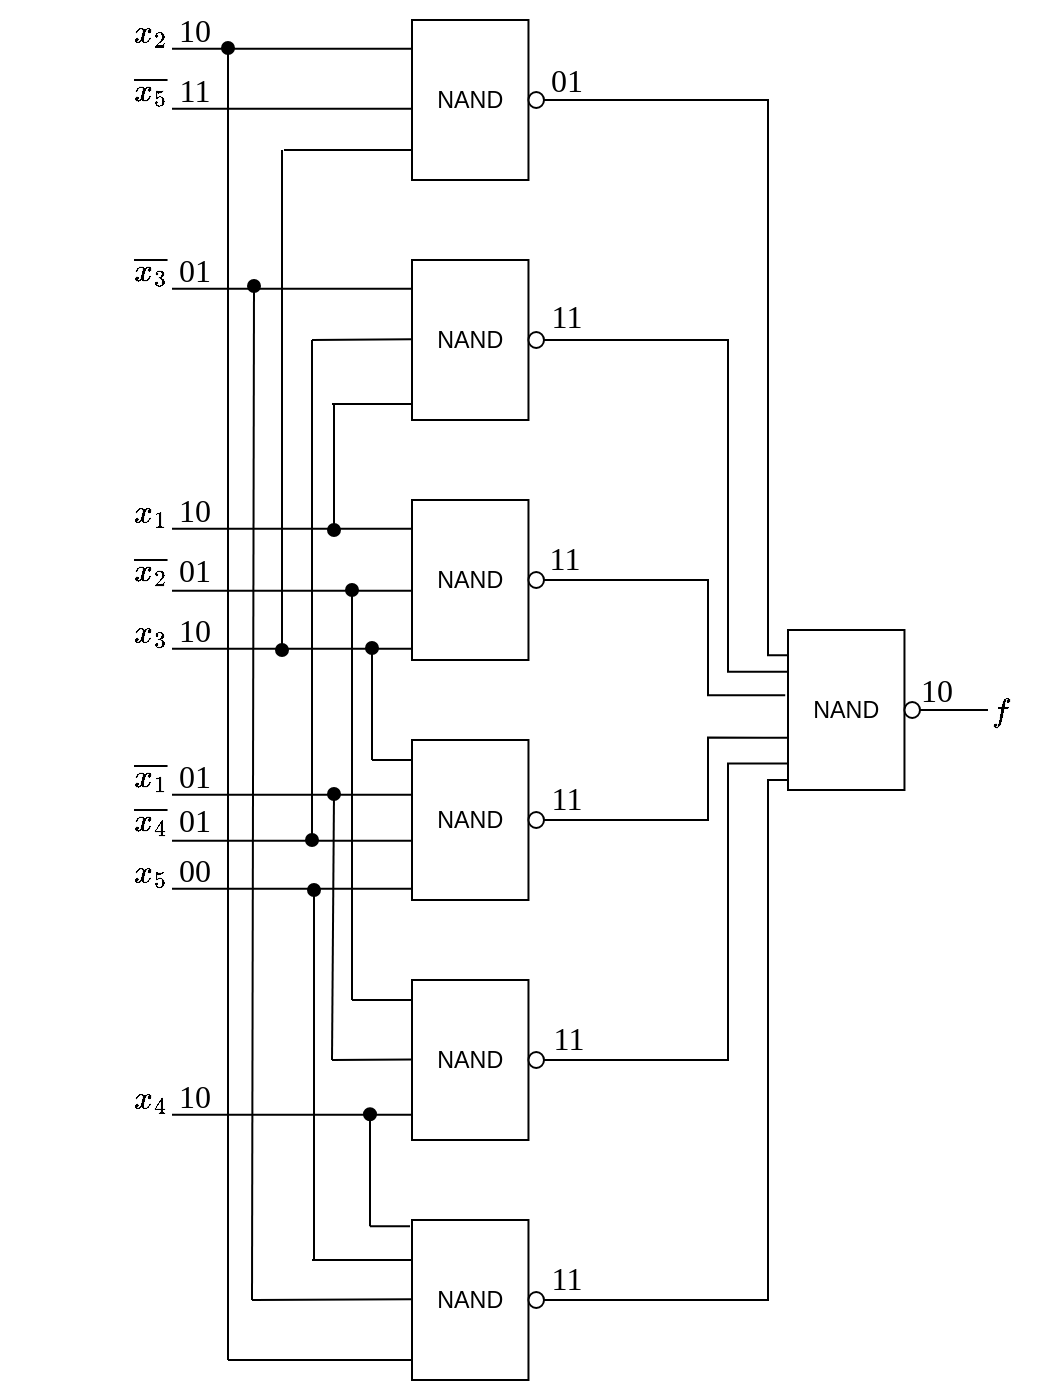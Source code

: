 <mxfile version="20.8.5" type="device"><diagram id="8wihHH5TaFyfH1g_Rn-3" name="Page-1"><mxGraphModel dx="1593" dy="895" grid="1" gridSize="10" guides="1" tooltips="1" connect="1" arrows="1" fold="1" page="1" pageScale="1" pageWidth="850" pageHeight="1100" math="1" shadow="0"><root><mxCell id="0"/><mxCell id="1" parent="0"/><mxCell id="DXkoz0VdOrEt7bNEE5sp-147" style="edgeStyle=orthogonalEdgeStyle;rounded=0;orthogonalLoop=1;jettySize=auto;html=1;entryX=-0.021;entryY=0.408;entryDx=0;entryDy=0;entryPerimeter=0;endArrow=none;endFill=0;" edge="1" parent="1" source="DXkoz0VdOrEt7bNEE5sp-1" target="DXkoz0VdOrEt7bNEE5sp-144"><mxGeometry relative="1" as="geometry"><Array as="points"><mxPoint x="360" y="319"/><mxPoint x="360" y="377"/></Array></mxGeometry></mxCell><mxCell id="DXkoz0VdOrEt7bNEE5sp-1" value="" style="verticalLabelPosition=bottom;shadow=0;dashed=0;align=center;html=1;verticalAlign=top;shape=mxgraph.electrical.iec_logic_gates.nand_2;" vertex="1" parent="1"><mxGeometry x="212" y="279" width="66" height="80" as="geometry"/></mxCell><mxCell id="DXkoz0VdOrEt7bNEE5sp-3" value="&lt;div style=&quot;font-size: 16px;&quot;&gt;$$x_1$$&lt;/div&gt;" style="text;html=1;align=center;verticalAlign=middle;resizable=0;points=[];autosize=1;strokeColor=none;fillColor=none;fontFamily=Times New Roman;fontSize=16;" vertex="1" parent="1"><mxGeometry x="41" y="269" width="80" height="30" as="geometry"/></mxCell><mxCell id="DXkoz0VdOrEt7bNEE5sp-4" value="10" style="text;html=1;align=center;verticalAlign=middle;resizable=0;points=[];autosize=1;strokeColor=none;fillColor=none;fontSize=16;fontFamily=Times New Roman;" vertex="1" parent="1"><mxGeometry x="82.62" y="269" width="40" height="30" as="geometry"/></mxCell><mxCell id="DXkoz0VdOrEt7bNEE5sp-15" value="&lt;div style=&quot;font-size: 16px;&quot;&gt;$$\overline{x_2}$$&lt;/div&gt;" style="text;html=1;align=center;verticalAlign=middle;resizable=0;points=[];autosize=1;strokeColor=none;fillColor=none;fontFamily=Times New Roman;fontSize=16;" vertex="1" parent="1"><mxGeometry x="6.0" y="299" width="150" height="30" as="geometry"/></mxCell><mxCell id="DXkoz0VdOrEt7bNEE5sp-16" value="01" style="text;html=1;align=center;verticalAlign=middle;resizable=0;points=[];autosize=1;strokeColor=none;fillColor=none;fontSize=16;fontFamily=Times New Roman;" vertex="1" parent="1"><mxGeometry x="82.62" y="299" width="40" height="30" as="geometry"/></mxCell><mxCell id="DXkoz0VdOrEt7bNEE5sp-17" value="" style="endArrow=none;html=1;rounded=0;entryX=0.027;entryY=0.187;entryDx=0;entryDy=0;entryPerimeter=0;" edge="1" parent="1"><mxGeometry width="50" height="50" relative="1" as="geometry"><mxPoint x="92" y="324.39" as="sourcePoint"/><mxPoint x="212" y="324.39" as="targetPoint"/></mxGeometry></mxCell><mxCell id="DXkoz0VdOrEt7bNEE5sp-18" value="&lt;div style=&quot;font-size: 16px;&quot;&gt;$$x_3$$&lt;/div&gt;" style="text;html=1;align=center;verticalAlign=middle;resizable=0;points=[];autosize=1;strokeColor=none;fillColor=none;fontFamily=Times New Roman;fontSize=16;" vertex="1" parent="1"><mxGeometry x="41" y="329" width="80" height="30" as="geometry"/></mxCell><mxCell id="DXkoz0VdOrEt7bNEE5sp-19" value="10" style="text;html=1;align=center;verticalAlign=middle;resizable=0;points=[];autosize=1;strokeColor=none;fillColor=none;fontSize=16;fontFamily=Times New Roman;" vertex="1" parent="1"><mxGeometry x="82.62" y="329" width="40" height="30" as="geometry"/></mxCell><mxCell id="DXkoz0VdOrEt7bNEE5sp-71" value="" style="endArrow=none;html=1;rounded=0;entryX=0.027;entryY=0.187;entryDx=0;entryDy=0;entryPerimeter=0;" edge="1" parent="1"><mxGeometry width="50" height="50" relative="1" as="geometry"><mxPoint x="92" y="293.39" as="sourcePoint"/><mxPoint x="212" y="293.39" as="targetPoint"/></mxGeometry></mxCell><mxCell id="DXkoz0VdOrEt7bNEE5sp-72" value="" style="endArrow=none;html=1;rounded=0;entryX=0.027;entryY=0.187;entryDx=0;entryDy=0;entryPerimeter=0;" edge="1" parent="1"><mxGeometry width="50" height="50" relative="1" as="geometry"><mxPoint x="92" y="353.39" as="sourcePoint"/><mxPoint x="212" y="353.39" as="targetPoint"/></mxGeometry></mxCell><mxCell id="DXkoz0VdOrEt7bNEE5sp-150" style="edgeStyle=orthogonalEdgeStyle;rounded=0;orthogonalLoop=1;jettySize=auto;html=1;entryX=-0.004;entryY=0.673;entryDx=0;entryDy=0;entryPerimeter=0;endArrow=none;endFill=0;" edge="1" parent="1" source="DXkoz0VdOrEt7bNEE5sp-73" target="DXkoz0VdOrEt7bNEE5sp-144"><mxGeometry relative="1" as="geometry"><Array as="points"><mxPoint x="360" y="439"/><mxPoint x="360" y="398"/></Array></mxGeometry></mxCell><mxCell id="DXkoz0VdOrEt7bNEE5sp-73" value="" style="verticalLabelPosition=bottom;shadow=0;dashed=0;align=center;html=1;verticalAlign=top;shape=mxgraph.electrical.iec_logic_gates.nand_2;" vertex="1" parent="1"><mxGeometry x="212" y="399" width="66" height="80" as="geometry"/></mxCell><mxCell id="DXkoz0VdOrEt7bNEE5sp-74" value="&lt;div style=&quot;font-size: 16px;&quot;&gt;$$\overline{x_1}$$&lt;/div&gt;" style="text;html=1;align=center;verticalAlign=middle;resizable=0;points=[];autosize=1;strokeColor=none;fillColor=none;fontFamily=Times New Roman;fontSize=16;" vertex="1" parent="1"><mxGeometry x="6" y="402" width="150" height="30" as="geometry"/></mxCell><mxCell id="DXkoz0VdOrEt7bNEE5sp-75" value="01" style="text;html=1;align=center;verticalAlign=middle;resizable=0;points=[];autosize=1;strokeColor=none;fillColor=none;fontSize=16;fontFamily=Times New Roman;" vertex="1" parent="1"><mxGeometry x="82.62" y="402" width="40" height="30" as="geometry"/></mxCell><mxCell id="DXkoz0VdOrEt7bNEE5sp-76" value="&lt;div style=&quot;font-size: 16px;&quot;&gt;$$\overline{x_4}$$&lt;/div&gt;" style="text;html=1;align=center;verticalAlign=middle;resizable=0;points=[];autosize=1;strokeColor=none;fillColor=none;fontFamily=Times New Roman;fontSize=16;" vertex="1" parent="1"><mxGeometry x="6.0" y="424" width="150" height="30" as="geometry"/></mxCell><mxCell id="DXkoz0VdOrEt7bNEE5sp-77" value="01" style="text;html=1;align=center;verticalAlign=middle;resizable=0;points=[];autosize=1;strokeColor=none;fillColor=none;fontSize=16;fontFamily=Times New Roman;" vertex="1" parent="1"><mxGeometry x="82.62" y="424" width="40" height="30" as="geometry"/></mxCell><mxCell id="DXkoz0VdOrEt7bNEE5sp-78" value="" style="endArrow=none;html=1;rounded=0;entryX=0.027;entryY=0.187;entryDx=0;entryDy=0;entryPerimeter=0;" edge="1" parent="1"><mxGeometry width="50" height="50" relative="1" as="geometry"><mxPoint x="92" y="449.39" as="sourcePoint"/><mxPoint x="212" y="449.39" as="targetPoint"/></mxGeometry></mxCell><mxCell id="DXkoz0VdOrEt7bNEE5sp-79" value="&lt;div style=&quot;font-size: 16px;&quot;&gt;$$x_5$$&lt;/div&gt;" style="text;html=1;align=center;verticalAlign=middle;resizable=0;points=[];autosize=1;strokeColor=none;fillColor=none;fontFamily=Times New Roman;fontSize=16;" vertex="1" parent="1"><mxGeometry x="41" y="449" width="80" height="30" as="geometry"/></mxCell><mxCell id="DXkoz0VdOrEt7bNEE5sp-80" value="00" style="text;html=1;align=center;verticalAlign=middle;resizable=0;points=[];autosize=1;strokeColor=none;fillColor=none;fontSize=16;fontFamily=Times New Roman;" vertex="1" parent="1"><mxGeometry x="82.62" y="449" width="40" height="30" as="geometry"/></mxCell><mxCell id="DXkoz0VdOrEt7bNEE5sp-81" value="" style="endArrow=none;html=1;rounded=0;entryX=0.027;entryY=0.187;entryDx=0;entryDy=0;entryPerimeter=0;" edge="1" parent="1"><mxGeometry width="50" height="50" relative="1" as="geometry"><mxPoint x="92" y="426.39" as="sourcePoint"/><mxPoint x="212" y="426.39" as="targetPoint"/></mxGeometry></mxCell><mxCell id="DXkoz0VdOrEt7bNEE5sp-82" value="" style="endArrow=none;html=1;rounded=0;entryX=0.027;entryY=0.187;entryDx=0;entryDy=0;entryPerimeter=0;" edge="1" parent="1"><mxGeometry width="50" height="50" relative="1" as="geometry"><mxPoint x="92" y="473.39" as="sourcePoint"/><mxPoint x="212" y="473.39" as="targetPoint"/></mxGeometry></mxCell><mxCell id="DXkoz0VdOrEt7bNEE5sp-83" value="" style="endArrow=oval;html=1;rounded=0;endFill=1;" edge="1" parent="1"><mxGeometry width="50" height="50" relative="1" as="geometry"><mxPoint x="192" y="409" as="sourcePoint"/><mxPoint x="192" y="353.0" as="targetPoint"/></mxGeometry></mxCell><mxCell id="DXkoz0VdOrEt7bNEE5sp-84" value="" style="endArrow=none;html=1;rounded=0;entryX=0.027;entryY=0.187;entryDx=0;entryDy=0;entryPerimeter=0;" edge="1" parent="1"><mxGeometry width="50" height="50" relative="1" as="geometry"><mxPoint x="192" y="409" as="sourcePoint"/><mxPoint x="212" y="409.0" as="targetPoint"/></mxGeometry></mxCell><mxCell id="DXkoz0VdOrEt7bNEE5sp-149" style="edgeStyle=orthogonalEdgeStyle;rounded=0;orthogonalLoop=1;jettySize=auto;html=1;entryX=-0.004;entryY=0.835;entryDx=0;entryDy=0;entryPerimeter=0;endArrow=none;endFill=0;" edge="1" parent="1" source="DXkoz0VdOrEt7bNEE5sp-85" target="DXkoz0VdOrEt7bNEE5sp-144"><mxGeometry relative="1" as="geometry"><Array as="points"><mxPoint x="370" y="559"/><mxPoint x="370" y="411"/></Array></mxGeometry></mxCell><mxCell id="DXkoz0VdOrEt7bNEE5sp-85" value="" style="verticalLabelPosition=bottom;shadow=0;dashed=0;align=center;html=1;verticalAlign=top;shape=mxgraph.electrical.iec_logic_gates.nand_2;" vertex="1" parent="1"><mxGeometry x="212" y="519" width="66" height="80" as="geometry"/></mxCell><mxCell id="DXkoz0VdOrEt7bNEE5sp-91" value="&lt;div style=&quot;font-size: 16px;&quot;&gt;$$x_4$$&lt;/div&gt;" style="text;html=1;align=center;verticalAlign=middle;resizable=0;points=[];autosize=1;strokeColor=none;fillColor=none;fontFamily=Times New Roman;fontSize=16;" vertex="1" parent="1"><mxGeometry x="41" y="562" width="80" height="30" as="geometry"/></mxCell><mxCell id="DXkoz0VdOrEt7bNEE5sp-92" value="10" style="text;html=1;align=center;verticalAlign=middle;resizable=0;points=[];autosize=1;strokeColor=none;fillColor=none;fontSize=16;fontFamily=Times New Roman;" vertex="1" parent="1"><mxGeometry x="82.62" y="562" width="40" height="30" as="geometry"/></mxCell><mxCell id="DXkoz0VdOrEt7bNEE5sp-94" value="" style="endArrow=none;html=1;rounded=0;entryX=0.027;entryY=0.187;entryDx=0;entryDy=0;entryPerimeter=0;" edge="1" parent="1"><mxGeometry width="50" height="50" relative="1" as="geometry"><mxPoint x="92" y="586.39" as="sourcePoint"/><mxPoint x="212" y="586.39" as="targetPoint"/></mxGeometry></mxCell><mxCell id="DXkoz0VdOrEt7bNEE5sp-95" value="" style="endArrow=oval;html=1;rounded=0;endFill=1;" edge="1" parent="1"><mxGeometry width="50" height="50" relative="1" as="geometry"><mxPoint x="182" y="529" as="sourcePoint"/><mxPoint x="182" y="324.0" as="targetPoint"/></mxGeometry></mxCell><mxCell id="DXkoz0VdOrEt7bNEE5sp-97" value="" style="endArrow=none;html=1;rounded=0;entryX=0.027;entryY=0.187;entryDx=0;entryDy=0;entryPerimeter=0;" edge="1" parent="1"><mxGeometry width="50" height="50" relative="1" as="geometry"><mxPoint x="182" y="529" as="sourcePoint"/><mxPoint x="212" y="529.0" as="targetPoint"/></mxGeometry></mxCell><mxCell id="DXkoz0VdOrEt7bNEE5sp-98" value="" style="endArrow=oval;html=1;rounded=0;endFill=1;" edge="1" parent="1"><mxGeometry width="50" height="50" relative="1" as="geometry"><mxPoint x="172" y="559" as="sourcePoint"/><mxPoint x="173" y="426.0" as="targetPoint"/></mxGeometry></mxCell><mxCell id="DXkoz0VdOrEt7bNEE5sp-99" value="" style="endArrow=none;html=1;rounded=0;entryX=0.027;entryY=0.187;entryDx=0;entryDy=0;entryPerimeter=0;" edge="1" parent="1"><mxGeometry width="50" height="50" relative="1" as="geometry"><mxPoint x="172" y="559" as="sourcePoint"/><mxPoint x="212" y="558.7" as="targetPoint"/></mxGeometry></mxCell><mxCell id="DXkoz0VdOrEt7bNEE5sp-146" style="edgeStyle=orthogonalEdgeStyle;rounded=0;orthogonalLoop=1;jettySize=auto;html=1;entryX=-0.004;entryY=0.261;entryDx=0;entryDy=0;entryPerimeter=0;endArrow=none;endFill=0;" edge="1" parent="1" source="DXkoz0VdOrEt7bNEE5sp-100" target="DXkoz0VdOrEt7bNEE5sp-144"><mxGeometry relative="1" as="geometry"><Array as="points"><mxPoint x="370" y="199"/><mxPoint x="370" y="365"/></Array></mxGeometry></mxCell><mxCell id="DXkoz0VdOrEt7bNEE5sp-100" value="" style="verticalLabelPosition=bottom;shadow=0;dashed=0;align=center;html=1;verticalAlign=top;shape=mxgraph.electrical.iec_logic_gates.nand_2;" vertex="1" parent="1"><mxGeometry x="212" y="159" width="66" height="80" as="geometry"/></mxCell><mxCell id="DXkoz0VdOrEt7bNEE5sp-101" value="&lt;div style=&quot;font-size: 16px;&quot;&gt;$$\overline{x_3}$$&lt;/div&gt;" style="text;html=1;align=center;verticalAlign=middle;resizable=0;points=[];autosize=1;strokeColor=none;fillColor=none;fontFamily=Times New Roman;fontSize=16;" vertex="1" parent="1"><mxGeometry x="6" y="149" width="150" height="30" as="geometry"/></mxCell><mxCell id="DXkoz0VdOrEt7bNEE5sp-102" value="01" style="text;html=1;align=center;verticalAlign=middle;resizable=0;points=[];autosize=1;strokeColor=none;fillColor=none;fontSize=16;fontFamily=Times New Roman;" vertex="1" parent="1"><mxGeometry x="82.62" y="149" width="40" height="30" as="geometry"/></mxCell><mxCell id="DXkoz0VdOrEt7bNEE5sp-107" value="" style="endArrow=none;html=1;rounded=0;entryX=0.027;entryY=0.187;entryDx=0;entryDy=0;entryPerimeter=0;" edge="1" parent="1"><mxGeometry width="50" height="50" relative="1" as="geometry"><mxPoint x="92" y="173.39" as="sourcePoint"/><mxPoint x="212" y="173.39" as="targetPoint"/></mxGeometry></mxCell><mxCell id="DXkoz0VdOrEt7bNEE5sp-111" value="" style="endArrow=oval;html=1;rounded=0;endFill=1;" edge="1" parent="1"><mxGeometry width="50" height="50" relative="1" as="geometry"><mxPoint x="173" y="231" as="sourcePoint"/><mxPoint x="173" y="294.0" as="targetPoint"/></mxGeometry></mxCell><mxCell id="DXkoz0VdOrEt7bNEE5sp-112" value="" style="endArrow=oval;html=1;rounded=0;endFill=1;" edge="1" parent="1"><mxGeometry width="50" height="50" relative="1" as="geometry"><mxPoint x="162" y="199" as="sourcePoint"/><mxPoint x="162" y="449.0" as="targetPoint"/></mxGeometry></mxCell><mxCell id="DXkoz0VdOrEt7bNEE5sp-114" value="" style="endArrow=none;html=1;rounded=0;entryX=0.027;entryY=0.187;entryDx=0;entryDy=0;entryPerimeter=0;" edge="1" parent="1"><mxGeometry width="50" height="50" relative="1" as="geometry"><mxPoint x="172" y="231" as="sourcePoint"/><mxPoint x="212" y="231.0" as="targetPoint"/></mxGeometry></mxCell><mxCell id="DXkoz0VdOrEt7bNEE5sp-115" value="" style="endArrow=none;html=1;rounded=0;entryX=0.027;entryY=0.187;entryDx=0;entryDy=0;entryPerimeter=0;" edge="1" parent="1"><mxGeometry width="50" height="50" relative="1" as="geometry"><mxPoint x="162" y="199" as="sourcePoint"/><mxPoint x="212" y="198.57" as="targetPoint"/></mxGeometry></mxCell><mxCell id="DXkoz0VdOrEt7bNEE5sp-145" style="edgeStyle=orthogonalEdgeStyle;rounded=0;orthogonalLoop=1;jettySize=auto;html=1;entryX=-0.004;entryY=0.158;entryDx=0;entryDy=0;entryPerimeter=0;endArrow=none;endFill=0;" edge="1" parent="1" source="DXkoz0VdOrEt7bNEE5sp-116" target="DXkoz0VdOrEt7bNEE5sp-144"><mxGeometry relative="1" as="geometry"><Array as="points"><mxPoint x="390" y="79"/><mxPoint x="390" y="357"/></Array></mxGeometry></mxCell><mxCell id="DXkoz0VdOrEt7bNEE5sp-116" value="" style="verticalLabelPosition=bottom;shadow=0;dashed=0;align=center;html=1;verticalAlign=top;shape=mxgraph.electrical.iec_logic_gates.nand_2;" vertex="1" parent="1"><mxGeometry x="212" y="39" width="66" height="80" as="geometry"/></mxCell><mxCell id="DXkoz0VdOrEt7bNEE5sp-117" value="&lt;div style=&quot;font-size: 16px;&quot;&gt;$$x_2$$&lt;/div&gt;" style="text;html=1;align=center;verticalAlign=middle;resizable=0;points=[];autosize=1;strokeColor=none;fillColor=none;fontFamily=Times New Roman;fontSize=16;" vertex="1" parent="1"><mxGeometry x="41" y="29" width="80" height="30" as="geometry"/></mxCell><mxCell id="DXkoz0VdOrEt7bNEE5sp-118" value="10" style="text;html=1;align=center;verticalAlign=middle;resizable=0;points=[];autosize=1;strokeColor=none;fillColor=none;fontSize=16;fontFamily=Times New Roman;" vertex="1" parent="1"><mxGeometry x="82.62" y="29" width="40" height="30" as="geometry"/></mxCell><mxCell id="DXkoz0VdOrEt7bNEE5sp-119" value="" style="endArrow=none;html=1;rounded=0;entryX=0.027;entryY=0.187;entryDx=0;entryDy=0;entryPerimeter=0;" edge="1" parent="1"><mxGeometry width="50" height="50" relative="1" as="geometry"><mxPoint x="92" y="53.39" as="sourcePoint"/><mxPoint x="212" y="53.39" as="targetPoint"/></mxGeometry></mxCell><mxCell id="DXkoz0VdOrEt7bNEE5sp-120" value="" style="endArrow=oval;html=1;rounded=0;endFill=1;" edge="1" parent="1"><mxGeometry width="50" height="50" relative="1" as="geometry"><mxPoint x="147" y="104" as="sourcePoint"/><mxPoint x="147" y="354.0" as="targetPoint"/></mxGeometry></mxCell><mxCell id="DXkoz0VdOrEt7bNEE5sp-121" value="&lt;div style=&quot;font-size: 16px;&quot;&gt;$$\overline{x_5}$$&lt;/div&gt;" style="text;html=1;align=center;verticalAlign=middle;resizable=0;points=[];autosize=1;strokeColor=none;fillColor=none;fontFamily=Times New Roman;fontSize=16;" vertex="1" parent="1"><mxGeometry x="6" y="59" width="150" height="30" as="geometry"/></mxCell><mxCell id="DXkoz0VdOrEt7bNEE5sp-122" value="11" style="text;html=1;align=center;verticalAlign=middle;resizable=0;points=[];autosize=1;strokeColor=none;fillColor=none;fontSize=16;fontFamily=Times New Roman;" vertex="1" parent="1"><mxGeometry x="82.62" y="59" width="40" height="30" as="geometry"/></mxCell><mxCell id="DXkoz0VdOrEt7bNEE5sp-123" value="" style="endArrow=none;html=1;rounded=0;entryX=0.027;entryY=0.187;entryDx=0;entryDy=0;entryPerimeter=0;" edge="1" parent="1"><mxGeometry width="50" height="50" relative="1" as="geometry"><mxPoint x="92" y="83.39" as="sourcePoint"/><mxPoint x="212" y="83.39" as="targetPoint"/></mxGeometry></mxCell><mxCell id="DXkoz0VdOrEt7bNEE5sp-124" value="" style="endArrow=none;html=1;rounded=0;entryX=0.027;entryY=0.187;entryDx=0;entryDy=0;entryPerimeter=0;" edge="1" parent="1"><mxGeometry width="50" height="50" relative="1" as="geometry"><mxPoint x="148" y="104" as="sourcePoint"/><mxPoint x="212" y="104.0" as="targetPoint"/></mxGeometry></mxCell><mxCell id="DXkoz0VdOrEt7bNEE5sp-148" style="edgeStyle=orthogonalEdgeStyle;rounded=0;orthogonalLoop=1;jettySize=auto;html=1;entryX=-0.004;entryY=0.938;entryDx=0;entryDy=0;entryPerimeter=0;endArrow=none;endFill=0;" edge="1" parent="1" source="DXkoz0VdOrEt7bNEE5sp-134" target="DXkoz0VdOrEt7bNEE5sp-144"><mxGeometry relative="1" as="geometry"><Array as="points"><mxPoint x="390" y="679"/><mxPoint x="390" y="419"/></Array></mxGeometry></mxCell><mxCell id="DXkoz0VdOrEt7bNEE5sp-134" value="" style="verticalLabelPosition=bottom;shadow=0;dashed=0;align=center;html=1;verticalAlign=top;shape=mxgraph.electrical.iec_logic_gates.nand_2;" vertex="1" parent="1"><mxGeometry x="212" y="639" width="66" height="80" as="geometry"/></mxCell><mxCell id="DXkoz0VdOrEt7bNEE5sp-136" value="" style="endArrow=oval;html=1;rounded=0;endFill=1;" edge="1" parent="1"><mxGeometry width="50" height="50" relative="1" as="geometry"><mxPoint x="191" y="642.13" as="sourcePoint"/><mxPoint x="191" y="586.13" as="targetPoint"/></mxGeometry></mxCell><mxCell id="DXkoz0VdOrEt7bNEE5sp-137" value="" style="endArrow=none;html=1;rounded=0;entryX=0.027;entryY=0.187;entryDx=0;entryDy=0;entryPerimeter=0;" edge="1" parent="1"><mxGeometry width="50" height="50" relative="1" as="geometry"><mxPoint x="191" y="642.13" as="sourcePoint"/><mxPoint x="211" y="642.13" as="targetPoint"/></mxGeometry></mxCell><mxCell id="DXkoz0VdOrEt7bNEE5sp-138" value="" style="endArrow=oval;html=1;rounded=0;endFill=1;" edge="1" parent="1"><mxGeometry width="50" height="50" relative="1" as="geometry"><mxPoint x="163" y="659" as="sourcePoint"/><mxPoint x="163" y="474.0" as="targetPoint"/></mxGeometry></mxCell><mxCell id="DXkoz0VdOrEt7bNEE5sp-139" value="" style="endArrow=none;html=1;rounded=0;entryX=0.027;entryY=0.187;entryDx=0;entryDy=0;entryPerimeter=0;" edge="1" parent="1"><mxGeometry width="50" height="50" relative="1" as="geometry"><mxPoint x="162" y="659" as="sourcePoint"/><mxPoint x="212" y="659.0" as="targetPoint"/></mxGeometry></mxCell><mxCell id="DXkoz0VdOrEt7bNEE5sp-140" value="" style="endArrow=oval;html=1;rounded=0;endFill=1;" edge="1" parent="1"><mxGeometry width="50" height="50" relative="1" as="geometry"><mxPoint x="132" y="679" as="sourcePoint"/><mxPoint x="133" y="172.0" as="targetPoint"/></mxGeometry></mxCell><mxCell id="DXkoz0VdOrEt7bNEE5sp-141" value="" style="endArrow=oval;html=1;rounded=0;endFill=1;" edge="1" parent="1"><mxGeometry width="50" height="50" relative="1" as="geometry"><mxPoint x="120" y="709" as="sourcePoint"/><mxPoint x="120" y="53.0" as="targetPoint"/></mxGeometry></mxCell><mxCell id="DXkoz0VdOrEt7bNEE5sp-142" value="" style="endArrow=none;html=1;rounded=0;entryX=0.027;entryY=0.187;entryDx=0;entryDy=0;entryPerimeter=0;" edge="1" parent="1"><mxGeometry width="50" height="50" relative="1" as="geometry"><mxPoint x="132" y="679" as="sourcePoint"/><mxPoint x="212" y="678.57" as="targetPoint"/></mxGeometry></mxCell><mxCell id="DXkoz0VdOrEt7bNEE5sp-143" value="" style="endArrow=none;html=1;rounded=0;entryX=0.027;entryY=0.187;entryDx=0;entryDy=0;entryPerimeter=0;" edge="1" parent="1"><mxGeometry width="50" height="50" relative="1" as="geometry"><mxPoint x="120" y="709" as="sourcePoint"/><mxPoint x="212" y="709.0" as="targetPoint"/></mxGeometry></mxCell><mxCell id="DXkoz0VdOrEt7bNEE5sp-157" style="edgeStyle=orthogonalEdgeStyle;rounded=0;orthogonalLoop=1;jettySize=auto;html=1;endArrow=none;endFill=0;" edge="1" parent="1" source="DXkoz0VdOrEt7bNEE5sp-144"><mxGeometry relative="1" as="geometry"><mxPoint x="500" y="384" as="targetPoint"/></mxGeometry></mxCell><mxCell id="DXkoz0VdOrEt7bNEE5sp-144" value="" style="verticalLabelPosition=bottom;shadow=0;dashed=0;align=center;html=1;verticalAlign=top;shape=mxgraph.electrical.iec_logic_gates.nand_2;" vertex="1" parent="1"><mxGeometry x="400" y="344" width="66" height="80" as="geometry"/></mxCell><mxCell id="DXkoz0VdOrEt7bNEE5sp-151" value="01" style="text;html=1;align=center;verticalAlign=middle;resizable=0;points=[];autosize=1;strokeColor=none;fillColor=none;fontSize=16;fontFamily=Times New Roman;" vertex="1" parent="1"><mxGeometry x="269" y="54" width="40" height="30" as="geometry"/></mxCell><mxCell id="DXkoz0VdOrEt7bNEE5sp-152" value="11" style="text;html=1;align=center;verticalAlign=middle;resizable=0;points=[];autosize=1;strokeColor=none;fillColor=none;fontSize=16;fontFamily=Times New Roman;" vertex="1" parent="1"><mxGeometry x="269" y="172" width="40" height="30" as="geometry"/></mxCell><mxCell id="DXkoz0VdOrEt7bNEE5sp-153" value="11" style="text;html=1;align=center;verticalAlign=middle;resizable=0;points=[];autosize=1;strokeColor=none;fillColor=none;fontSize=16;fontFamily=Times New Roman;" vertex="1" parent="1"><mxGeometry x="268" y="293" width="40" height="30" as="geometry"/></mxCell><mxCell id="DXkoz0VdOrEt7bNEE5sp-154" value="11" style="text;html=1;align=center;verticalAlign=middle;resizable=0;points=[];autosize=1;strokeColor=none;fillColor=none;fontSize=16;fontFamily=Times New Roman;" vertex="1" parent="1"><mxGeometry x="269" y="413" width="40" height="30" as="geometry"/></mxCell><mxCell id="DXkoz0VdOrEt7bNEE5sp-155" value="11" style="text;html=1;align=center;verticalAlign=middle;resizable=0;points=[];autosize=1;strokeColor=none;fillColor=none;fontSize=16;fontFamily=Times New Roman;" vertex="1" parent="1"><mxGeometry x="270" y="533" width="40" height="30" as="geometry"/></mxCell><mxCell id="DXkoz0VdOrEt7bNEE5sp-156" value="11" style="text;html=1;align=center;verticalAlign=middle;resizable=0;points=[];autosize=1;strokeColor=none;fillColor=none;fontSize=16;fontFamily=Times New Roman;" vertex="1" parent="1"><mxGeometry x="269" y="653" width="40" height="30" as="geometry"/></mxCell><mxCell id="DXkoz0VdOrEt7bNEE5sp-158" value="10" style="text;html=1;align=center;verticalAlign=middle;resizable=0;points=[];autosize=1;strokeColor=none;fillColor=none;fontSize=16;fontFamily=Times New Roman;" vertex="1" parent="1"><mxGeometry x="454" y="359" width="40" height="30" as="geometry"/></mxCell><mxCell id="DXkoz0VdOrEt7bNEE5sp-159" value="$$f$$" style="text;html=1;align=center;verticalAlign=middle;resizable=0;points=[];autosize=1;strokeColor=none;fillColor=none;fontSize=16;fontFamily=Times New Roman;" vertex="1" parent="1"><mxGeometry x="476" y="369" width="60" height="30" as="geometry"/></mxCell></root></mxGraphModel></diagram></mxfile>